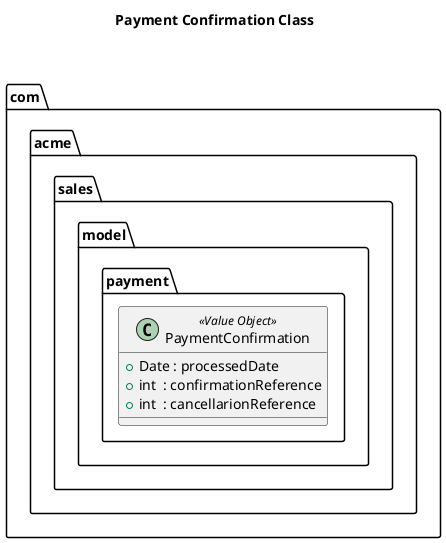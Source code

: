 @startuml

title    Payment Confirmation Class \n\n

'In Sales context this does not exist on its own
package com.acme.sales.model.payment {
    class PaymentConfirmation <<Value Object>> {
        + Date : processedDate
        + int  : confirmationReference
        + int  : cancellarionReference
    }
}
@enduml